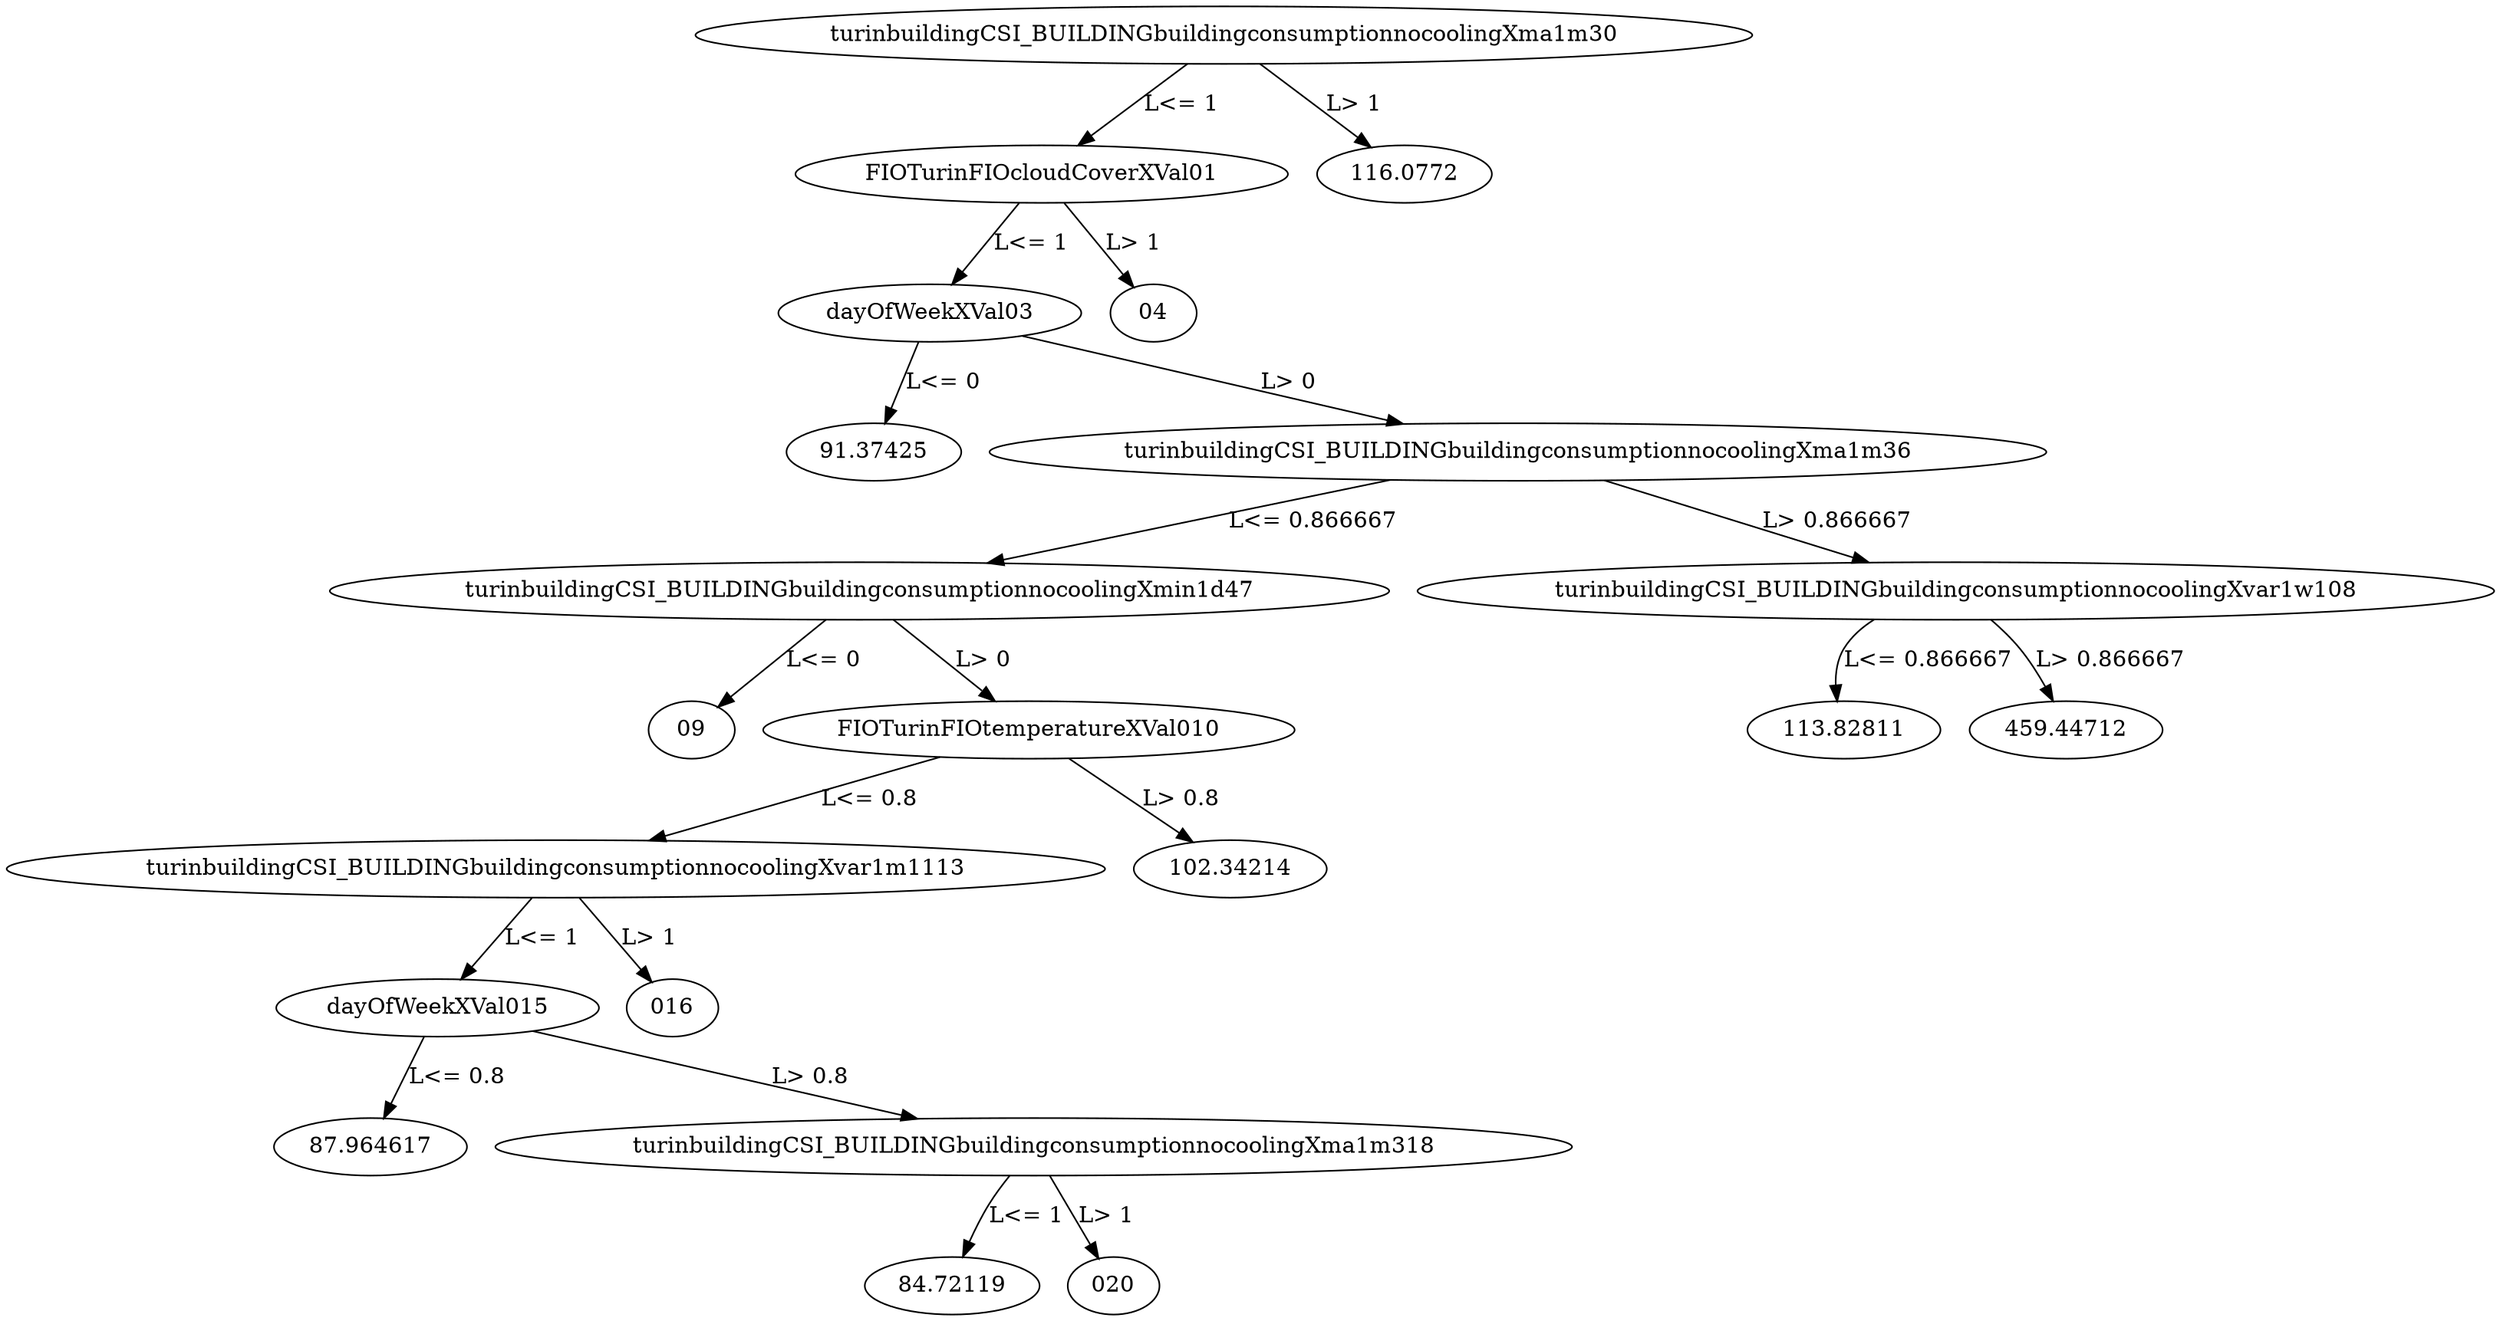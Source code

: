 digraph dt_fig {
	turinbuildingCSI_BUILDINGbuildingconsumptionnocoolingXma1m30 -> FIOTurinFIOcloudCoverXVal01 [label="L<= 1"];
	turinbuildingCSI_BUILDINGbuildingconsumptionnocoolingXma1m30 -> "116.0772" [label="L> 1"];
	FIOTurinFIOcloudCoverXVal01 -> dayOfWeekXVal03 [label="L<= 1"];
	FIOTurinFIOcloudCoverXVal01 -> "04" [label="L> 1"];
	dayOfWeekXVal03 -> "91.37425" [label="L<= 0"];
	dayOfWeekXVal03 -> turinbuildingCSI_BUILDINGbuildingconsumptionnocoolingXma1m36 [label="L> 0"];
	turinbuildingCSI_BUILDINGbuildingconsumptionnocoolingXma1m36 -> turinbuildingCSI_BUILDINGbuildingconsumptionnocoolingXmin1d47 [label="L<= 0.866667"];
	turinbuildingCSI_BUILDINGbuildingconsumptionnocoolingXma1m36 -> turinbuildingCSI_BUILDINGbuildingconsumptionnocoolingXvar1w108 [label="L> 0.866667"];
	turinbuildingCSI_BUILDINGbuildingconsumptionnocoolingXmin1d47 -> "09" [label="L<= 0"];
	turinbuildingCSI_BUILDINGbuildingconsumptionnocoolingXmin1d47 -> FIOTurinFIOtemperatureXVal010 [label="L> 0"];
	turinbuildingCSI_BUILDINGbuildingconsumptionnocoolingXvar1w108 -> "113.82811" [label="L<= 0.866667"];
	turinbuildingCSI_BUILDINGbuildingconsumptionnocoolingXvar1w108 -> "459.44712" [label="L> 0.866667"];
	FIOTurinFIOtemperatureXVal010 -> turinbuildingCSI_BUILDINGbuildingconsumptionnocoolingXvar1m1113 [label="L<= 0.8"];
	FIOTurinFIOtemperatureXVal010 -> "102.34214" [label="L> 0.8"];
	turinbuildingCSI_BUILDINGbuildingconsumptionnocoolingXvar1m1113 -> dayOfWeekXVal015 [label="L<= 1"];
	turinbuildingCSI_BUILDINGbuildingconsumptionnocoolingXvar1m1113 -> "016" [label="L> 1"];
	dayOfWeekXVal015 -> "87.964617" [label="L<= 0.8"];
	dayOfWeekXVal015 -> turinbuildingCSI_BUILDINGbuildingconsumptionnocoolingXma1m318 [label="L> 0.8"];
	turinbuildingCSI_BUILDINGbuildingconsumptionnocoolingXma1m318 -> "84.72119" [label="L<= 1"];
	turinbuildingCSI_BUILDINGbuildingconsumptionnocoolingXma1m318 -> "020" [label="L> 1"];
}
